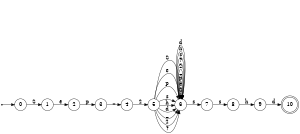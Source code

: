 digraph finite_state_machine {
    rankdir=LR;
    size="2,5"

    node [shape = doublecircle]; 10;
    node [shape = point ]; qi

    node [shape = circle];
    qi -> 0;
    0  -> 1 [ label = "S" ];
    1  -> 2 [ label = "e" ];
    2  -> 3 [ label = "p" ];
    3  -> 4 [ label = "_" ];
    4  -> 5 [ label = "2" ];
    5  -> 6 [ label = "S" ];
    5  -> 6 [ label = "e" ];
    5  -> 6 [ label = "p" ];
    5  -> 6 [ label = "s" ];
    5  -> 6 [ label = "h" ];
    5  -> 6 [ label = "d" ];
    5  -> 6 [ label = "_" ];
    5  -> 6 [ label = "2" ];
    5  -> 6 [ label = "?" ];
    6  -> 6 [ label = "S" ];
    6  -> 6 [ label = "e" ];
    6  -> 6 [ label = "p" ];
    6  -> 6 [ label = "_" ];
    6  -> 6 [ label = "2" ];
    6  -> 6 [ label = "?" ];
    6  -> 6 [ label = "s" ];
    6  -> 6 [ label = "h" ];
    6  -> 6 [ label = "d" ];
    6  -> 7 [ label = "s" ];
    7  -> 8 [ label = "s" ];
    8  -> 9 [ label = "h" ];
    9  -> 10 [ label = "d" ];
}
